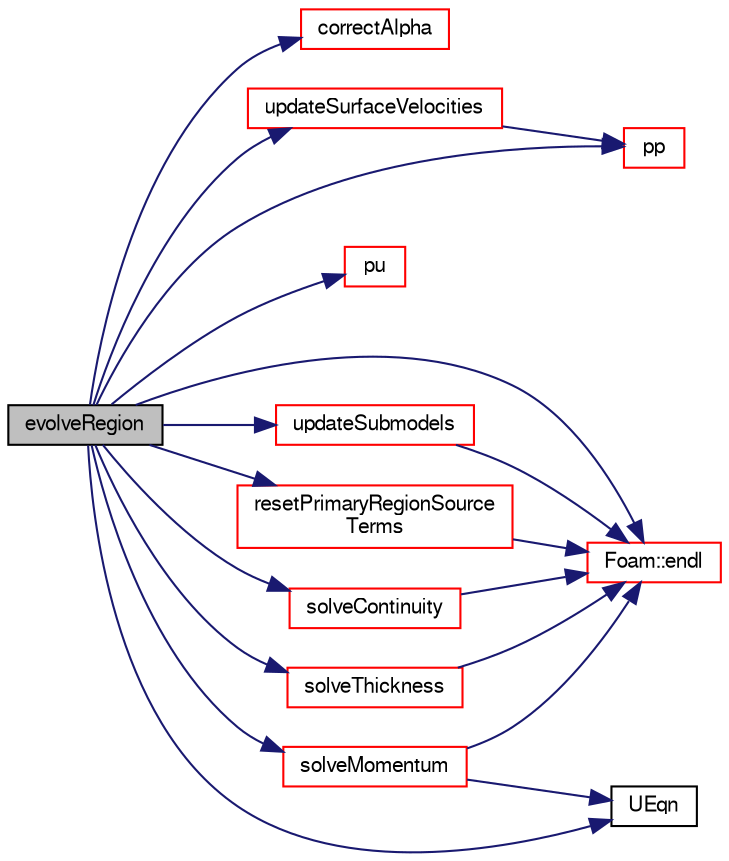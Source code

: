 digraph "evolveRegion"
{
  bgcolor="transparent";
  edge [fontname="FreeSans",fontsize="10",labelfontname="FreeSans",labelfontsize="10"];
  node [fontname="FreeSans",fontsize="10",shape=record];
  rankdir="LR";
  Node1 [label="evolveRegion",height=0.2,width=0.4,color="black", fillcolor="grey75", style="filled" fontcolor="black"];
  Node1 -> Node2 [color="midnightblue",fontsize="10",style="solid",fontname="FreeSans"];
  Node2 [label="correctAlpha",height=0.2,width=0.4,color="red",URL="$a01200.html#a9b9c13e04bb2a15b2af3ab1ab682d8ad",tooltip="Correct film coverage field. "];
  Node1 -> Node3 [color="midnightblue",fontsize="10",style="solid",fontname="FreeSans"];
  Node3 [label="Foam::endl",height=0.2,width=0.4,color="red",URL="$a10237.html#a2db8fe02a0d3909e9351bb4275b23ce4",tooltip="Add newline and flush stream. "];
  Node1 -> Node4 [color="midnightblue",fontsize="10",style="solid",fontname="FreeSans"];
  Node4 [label="pp",height=0.2,width=0.4,color="red",URL="$a01200.html#ac0001dfb6180e452fe671ec2a4d8efed",tooltip="Implicit pressure source coefficient. "];
  Node1 -> Node5 [color="midnightblue",fontsize="10",style="solid",fontname="FreeSans"];
  Node5 [label="pu",height=0.2,width=0.4,color="red",URL="$a01200.html#af857966cb5b12af455a84af2f9f65b98",tooltip="Explicit pressure source contribution. "];
  Node1 -> Node6 [color="midnightblue",fontsize="10",style="solid",fontname="FreeSans"];
  Node6 [label="resetPrimaryRegionSource\lTerms",height=0.2,width=0.4,color="red",URL="$a01200.html#a87c56fa3d2e083a739f03851617c8bf1",tooltip="Reset source term fields. "];
  Node6 -> Node3 [color="midnightblue",fontsize="10",style="solid",fontname="FreeSans"];
  Node1 -> Node7 [color="midnightblue",fontsize="10",style="solid",fontname="FreeSans"];
  Node7 [label="solveContinuity",height=0.2,width=0.4,color="red",URL="$a01200.html#a1a4c7f06441e29b9703723dfd2e5976d",tooltip="Solve continuity equation. "];
  Node7 -> Node3 [color="midnightblue",fontsize="10",style="solid",fontname="FreeSans"];
  Node1 -> Node8 [color="midnightblue",fontsize="10",style="solid",fontname="FreeSans"];
  Node8 [label="solveMomentum",height=0.2,width=0.4,color="red",URL="$a01200.html#aaba5d5ef7ac2693c87b0b31a7605f178",tooltip="Solve for film velocity. "];
  Node8 -> Node3 [color="midnightblue",fontsize="10",style="solid",fontname="FreeSans"];
  Node8 -> Node9 [color="midnightblue",fontsize="10",style="solid",fontname="FreeSans"];
  Node9 [label="UEqn",height=0.2,width=0.4,color="black",URL="$a02913.html#a6590905c2e5ed4324cb2114fa5d45c36"];
  Node1 -> Node10 [color="midnightblue",fontsize="10",style="solid",fontname="FreeSans"];
  Node10 [label="solveThickness",height=0.2,width=0.4,color="red",URL="$a01200.html#a38ccae6e6751502d71d2490fca96a516",tooltip="Solve coupled velocity-thickness equations. "];
  Node10 -> Node3 [color="midnightblue",fontsize="10",style="solid",fontname="FreeSans"];
  Node1 -> Node9 [color="midnightblue",fontsize="10",style="solid",fontname="FreeSans"];
  Node1 -> Node11 [color="midnightblue",fontsize="10",style="solid",fontname="FreeSans"];
  Node11 [label="updateSubmodels",height=0.2,width=0.4,color="red",URL="$a01200.html#ac501f71648abc1a44b77ea4fcb9b2732",tooltip="Update the film sub-models. "];
  Node11 -> Node3 [color="midnightblue",fontsize="10",style="solid",fontname="FreeSans"];
  Node1 -> Node12 [color="midnightblue",fontsize="10",style="solid",fontname="FreeSans"];
  Node12 [label="updateSurfaceVelocities",height=0.2,width=0.4,color="red",URL="$a01200.html#a22134deef2f1f598fae44f744a1e7962",tooltip="Update film surface velocities. "];
  Node12 -> Node4 [color="midnightblue",fontsize="10",style="solid",fontname="FreeSans"];
}
